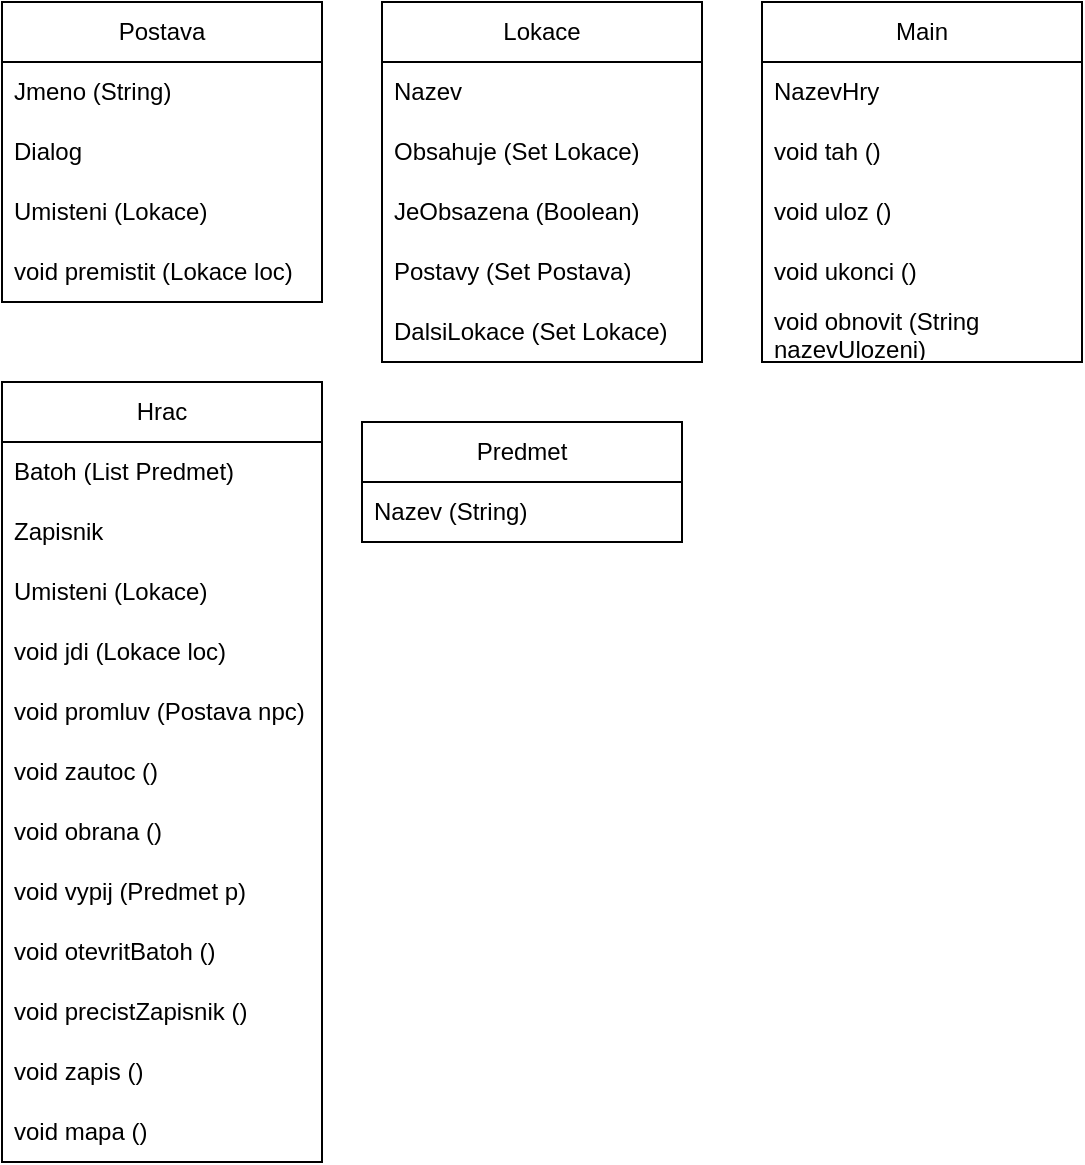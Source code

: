 <mxfile version="24.3.1" type="github">
  <diagram name="Page-1" id="Lb8H4rVhDNsZiXwEESoQ">
    <mxGraphModel dx="870" dy="561" grid="1" gridSize="10" guides="1" tooltips="1" connect="1" arrows="1" fold="1" page="1" pageScale="1" pageWidth="827" pageHeight="1169" math="0" shadow="0">
      <root>
        <mxCell id="0" />
        <mxCell id="1" parent="0" />
        <mxCell id="WSqWYJ8pf89j_ZCo7M6G-2" value="Postava" style="swimlane;fontStyle=0;childLayout=stackLayout;horizontal=1;startSize=30;horizontalStack=0;resizeParent=1;resizeParentMax=0;resizeLast=0;collapsible=1;marginBottom=0;whiteSpace=wrap;html=1;" vertex="1" parent="1">
          <mxGeometry x="90" y="180" width="160" height="150" as="geometry" />
        </mxCell>
        <mxCell id="WSqWYJ8pf89j_ZCo7M6G-3" value="Jmeno (String)" style="text;strokeColor=none;fillColor=none;align=left;verticalAlign=middle;spacingLeft=4;spacingRight=4;overflow=hidden;points=[[0,0.5],[1,0.5]];portConstraint=eastwest;rotatable=0;whiteSpace=wrap;html=1;" vertex="1" parent="WSqWYJ8pf89j_ZCo7M6G-2">
          <mxGeometry y="30" width="160" height="30" as="geometry" />
        </mxCell>
        <mxCell id="WSqWYJ8pf89j_ZCo7M6G-4" value="Dialog" style="text;strokeColor=none;fillColor=none;align=left;verticalAlign=middle;spacingLeft=4;spacingRight=4;overflow=hidden;points=[[0,0.5],[1,0.5]];portConstraint=eastwest;rotatable=0;whiteSpace=wrap;html=1;" vertex="1" parent="WSqWYJ8pf89j_ZCo7M6G-2">
          <mxGeometry y="60" width="160" height="30" as="geometry" />
        </mxCell>
        <mxCell id="WSqWYJ8pf89j_ZCo7M6G-24" value="Umisteni (Lokace)" style="text;strokeColor=none;fillColor=none;align=left;verticalAlign=middle;spacingLeft=4;spacingRight=4;overflow=hidden;points=[[0,0.5],[1,0.5]];portConstraint=eastwest;rotatable=0;whiteSpace=wrap;html=1;" vertex="1" parent="WSqWYJ8pf89j_ZCo7M6G-2">
          <mxGeometry y="90" width="160" height="30" as="geometry" />
        </mxCell>
        <mxCell id="WSqWYJ8pf89j_ZCo7M6G-15" value="void premistit (Lokace loc)" style="text;strokeColor=none;fillColor=none;align=left;verticalAlign=middle;spacingLeft=4;spacingRight=4;overflow=hidden;points=[[0,0.5],[1,0.5]];portConstraint=eastwest;rotatable=0;whiteSpace=wrap;html=1;" vertex="1" parent="WSqWYJ8pf89j_ZCo7M6G-2">
          <mxGeometry y="120" width="160" height="30" as="geometry" />
        </mxCell>
        <mxCell id="WSqWYJ8pf89j_ZCo7M6G-6" value="Lokace" style="swimlane;fontStyle=0;childLayout=stackLayout;horizontal=1;startSize=30;horizontalStack=0;resizeParent=1;resizeParentMax=0;resizeLast=0;collapsible=1;marginBottom=0;whiteSpace=wrap;html=1;resizable=1;resizeWidth=1;resizeHeight=1;" vertex="1" parent="1">
          <mxGeometry x="280" y="180" width="160" height="180" as="geometry">
            <mxRectangle x="280" y="180" width="80" height="30" as="alternateBounds" />
          </mxGeometry>
        </mxCell>
        <mxCell id="WSqWYJ8pf89j_ZCo7M6G-7" value="Nazev" style="text;strokeColor=none;fillColor=none;align=left;verticalAlign=middle;spacingLeft=4;spacingRight=4;overflow=hidden;points=[[0,0.5],[1,0.5]];portConstraint=eastwest;rotatable=0;whiteSpace=wrap;html=1;" vertex="1" parent="WSqWYJ8pf89j_ZCo7M6G-6">
          <mxGeometry y="30" width="160" height="30" as="geometry" />
        </mxCell>
        <mxCell id="WSqWYJ8pf89j_ZCo7M6G-8" value="Obsahuje (Set Lokace)" style="text;strokeColor=none;fillColor=none;align=left;verticalAlign=middle;spacingLeft=4;spacingRight=4;overflow=hidden;points=[[0,0.5],[1,0.5]];portConstraint=eastwest;rotatable=0;whiteSpace=wrap;html=1;" vertex="1" parent="WSqWYJ8pf89j_ZCo7M6G-6">
          <mxGeometry y="60" width="160" height="30" as="geometry" />
        </mxCell>
        <mxCell id="WSqWYJ8pf89j_ZCo7M6G-13" value="JeObsazena (Boolean)" style="text;strokeColor=none;fillColor=none;align=left;verticalAlign=middle;spacingLeft=4;spacingRight=4;overflow=hidden;points=[[0,0.5],[1,0.5]];portConstraint=eastwest;rotatable=0;whiteSpace=wrap;html=1;resizable=1;" vertex="1" parent="WSqWYJ8pf89j_ZCo7M6G-6">
          <mxGeometry y="90" width="160" height="30" as="geometry" />
        </mxCell>
        <mxCell id="WSqWYJ8pf89j_ZCo7M6G-14" value="Postavy (Set Postava)" style="text;strokeColor=none;fillColor=none;align=left;verticalAlign=middle;spacingLeft=4;spacingRight=4;overflow=hidden;points=[[0,0.5],[1,0.5]];portConstraint=eastwest;rotatable=0;whiteSpace=wrap;html=1;resizable=1;" vertex="1" parent="WSqWYJ8pf89j_ZCo7M6G-6">
          <mxGeometry y="120" width="160" height="30" as="geometry" />
        </mxCell>
        <mxCell id="WSqWYJ8pf89j_ZCo7M6G-9" value="DalsiLokace (Set Lokace)" style="text;strokeColor=none;fillColor=none;align=left;verticalAlign=middle;spacingLeft=4;spacingRight=4;overflow=hidden;points=[[0,0.5],[1,0.5]];portConstraint=eastwest;rotatable=0;whiteSpace=wrap;html=1;resizable=1;" vertex="1" parent="WSqWYJ8pf89j_ZCo7M6G-6">
          <mxGeometry y="150" width="160" height="30" as="geometry" />
        </mxCell>
        <mxCell id="WSqWYJ8pf89j_ZCo7M6G-16" value="Hrac" style="swimlane;fontStyle=0;childLayout=stackLayout;horizontal=1;startSize=30;horizontalStack=0;resizeParent=1;resizeParentMax=0;resizeLast=0;collapsible=1;marginBottom=0;whiteSpace=wrap;html=1;" vertex="1" parent="1">
          <mxGeometry x="90" y="370" width="160" height="390" as="geometry" />
        </mxCell>
        <mxCell id="WSqWYJ8pf89j_ZCo7M6G-17" value="Batoh (List Predmet)" style="text;strokeColor=none;fillColor=none;align=left;verticalAlign=middle;spacingLeft=4;spacingRight=4;overflow=hidden;points=[[0,0.5],[1,0.5]];portConstraint=eastwest;rotatable=0;whiteSpace=wrap;html=1;" vertex="1" parent="WSqWYJ8pf89j_ZCo7M6G-16">
          <mxGeometry y="30" width="160" height="30" as="geometry" />
        </mxCell>
        <mxCell id="WSqWYJ8pf89j_ZCo7M6G-18" value="Zapisnik" style="text;strokeColor=none;fillColor=none;align=left;verticalAlign=middle;spacingLeft=4;spacingRight=4;overflow=hidden;points=[[0,0.5],[1,0.5]];portConstraint=eastwest;rotatable=0;whiteSpace=wrap;html=1;" vertex="1" parent="WSqWYJ8pf89j_ZCo7M6G-16">
          <mxGeometry y="60" width="160" height="30" as="geometry" />
        </mxCell>
        <mxCell id="WSqWYJ8pf89j_ZCo7M6G-19" value="Umisteni (Lokace)" style="text;strokeColor=none;fillColor=none;align=left;verticalAlign=middle;spacingLeft=4;spacingRight=4;overflow=hidden;points=[[0,0.5],[1,0.5]];portConstraint=eastwest;rotatable=0;whiteSpace=wrap;html=1;" vertex="1" parent="WSqWYJ8pf89j_ZCo7M6G-16">
          <mxGeometry y="90" width="160" height="30" as="geometry" />
        </mxCell>
        <mxCell id="WSqWYJ8pf89j_ZCo7M6G-25" value="void jdi (Lokace loc)" style="text;strokeColor=none;fillColor=none;align=left;verticalAlign=middle;spacingLeft=4;spacingRight=4;overflow=hidden;points=[[0,0.5],[1,0.5]];portConstraint=eastwest;rotatable=0;whiteSpace=wrap;html=1;" vertex="1" parent="WSqWYJ8pf89j_ZCo7M6G-16">
          <mxGeometry y="120" width="160" height="30" as="geometry" />
        </mxCell>
        <mxCell id="WSqWYJ8pf89j_ZCo7M6G-26" value="void promluv (Postava npc)&lt;span style=&quot;color: rgba(0, 0, 0, 0); font-family: monospace; font-size: 0px; text-wrap: nowrap;&quot;&gt;%3CmxGraphModel%3E%3Croot%3E%3CmxCell%20id%3D%220%22%2F%3E%3CmxCell%20id%3D%221%22%20parent%3D%220%22%2F%3E%3CmxCell%20id%3D%222%22%20value%3D%22void%20jdi%20(Lokace%20loc)%22%20style%3D%22text%3BstrokeColor%3Dnone%3BfillColor%3Dnone%3Balign%3Dleft%3BverticalAlign%3Dmiddle%3BspacingLeft%3D4%3BspacingRight%3D4%3Boverflow%3Dhidden%3Bpoints%3D%5B%5B0%2C0.5%5D%2C%5B1%2C0.5%5D%5D%3BportConstraint%3Deastwest%3Brotatable%3D0%3BwhiteSpace%3Dwrap%3Bhtml%3D1%3B%22%20vertex%3D%221%22%20parent%3D%221%22%3E%3CmxGeometry%20x%3D%2290%22%20y%3D%22490%22%20width%3D%22160%22%20height%3D%2230%22%20as%3D%22geometry%22%2F%3E%3C%2FmxCell%3E%3C%2Froot%3E%3C%2FmxGraphModel%3E&lt;/span&gt;" style="text;strokeColor=none;fillColor=none;align=left;verticalAlign=middle;spacingLeft=4;spacingRight=4;overflow=hidden;points=[[0,0.5],[1,0.5]];portConstraint=eastwest;rotatable=0;whiteSpace=wrap;html=1;" vertex="1" parent="WSqWYJ8pf89j_ZCo7M6G-16">
          <mxGeometry y="150" width="160" height="30" as="geometry" />
        </mxCell>
        <mxCell id="WSqWYJ8pf89j_ZCo7M6G-27" value="void zautoc ()" style="text;strokeColor=none;fillColor=none;align=left;verticalAlign=middle;spacingLeft=4;spacingRight=4;overflow=hidden;points=[[0,0.5],[1,0.5]];portConstraint=eastwest;rotatable=0;whiteSpace=wrap;html=1;" vertex="1" parent="WSqWYJ8pf89j_ZCo7M6G-16">
          <mxGeometry y="180" width="160" height="30" as="geometry" />
        </mxCell>
        <mxCell id="WSqWYJ8pf89j_ZCo7M6G-28" value="void obrana ()" style="text;strokeColor=none;fillColor=none;align=left;verticalAlign=middle;spacingLeft=4;spacingRight=4;overflow=hidden;points=[[0,0.5],[1,0.5]];portConstraint=eastwest;rotatable=0;whiteSpace=wrap;html=1;" vertex="1" parent="WSqWYJ8pf89j_ZCo7M6G-16">
          <mxGeometry y="210" width="160" height="30" as="geometry" />
        </mxCell>
        <mxCell id="WSqWYJ8pf89j_ZCo7M6G-29" value="void vypij (Predmet p)" style="text;strokeColor=none;fillColor=none;align=left;verticalAlign=middle;spacingLeft=4;spacingRight=4;overflow=hidden;points=[[0,0.5],[1,0.5]];portConstraint=eastwest;rotatable=0;whiteSpace=wrap;html=1;" vertex="1" parent="WSqWYJ8pf89j_ZCo7M6G-16">
          <mxGeometry y="240" width="160" height="30" as="geometry" />
        </mxCell>
        <mxCell id="WSqWYJ8pf89j_ZCo7M6G-31" value="void otevritBatoh ()" style="text;strokeColor=none;fillColor=none;align=left;verticalAlign=middle;spacingLeft=4;spacingRight=4;overflow=hidden;points=[[0,0.5],[1,0.5]];portConstraint=eastwest;rotatable=0;whiteSpace=wrap;html=1;" vertex="1" parent="WSqWYJ8pf89j_ZCo7M6G-16">
          <mxGeometry y="270" width="160" height="30" as="geometry" />
        </mxCell>
        <mxCell id="WSqWYJ8pf89j_ZCo7M6G-30" value="void precistZapisnik&lt;span style=&quot;color: rgba(0, 0, 0, 0); font-family: monospace; font-size: 0px; text-wrap: nowrap;&quot;&gt;%3CmxGraphModel%3E%3Croot%3E%3CmxCell%20id%3D%220%22%2F%3E%3CmxCell%20id%3D%221%22%20parent%3D%220%22%2F%3E%3CmxCell%20id%3D%222%22%20value%3D%22void%20otevritBatoh%20()%22%20style%3D%22text%3BstrokeColor%3Dnone%3BfillColor%3Dnone%3Balign%3Dleft%3BverticalAlign%3Dmiddle%3BspacingLeft%3D4%3BspacingRight%3D4%3Boverflow%3Dhidden%3Bpoints%3D%5B%5B0%2C0.5%5D%2C%5B1%2C0.5%5D%5D%3BportConstraint%3Deastwest%3Brotatable%3D0%3BwhiteSpace%3Dwrap%3Bhtml%3D1%3B%22%20vertex%3D%221%22%20parent%3D%221%22%3E%3CmxGeometry%20x%3D%2290%22%20y%3D%22640%22%20width%3D%22160%22%20height%3D%2230%22%20as%3D%22geometry%22%2F%3E%3C%2FmxCell%3E%3C%2Froot%3E%3C%2FmxGraphModel%3E&lt;/span&gt;&amp;nbsp;()" style="text;strokeColor=none;fillColor=none;align=left;verticalAlign=middle;spacingLeft=4;spacingRight=4;overflow=hidden;points=[[0,0.5],[1,0.5]];portConstraint=eastwest;rotatable=0;whiteSpace=wrap;html=1;" vertex="1" parent="WSqWYJ8pf89j_ZCo7M6G-16">
          <mxGeometry y="300" width="160" height="30" as="geometry" />
        </mxCell>
        <mxCell id="WSqWYJ8pf89j_ZCo7M6G-32" value="void zapis ()" style="text;strokeColor=none;fillColor=none;align=left;verticalAlign=middle;spacingLeft=4;spacingRight=4;overflow=hidden;points=[[0,0.5],[1,0.5]];portConstraint=eastwest;rotatable=0;whiteSpace=wrap;html=1;" vertex="1" parent="WSqWYJ8pf89j_ZCo7M6G-16">
          <mxGeometry y="330" width="160" height="30" as="geometry" />
        </mxCell>
        <mxCell id="WSqWYJ8pf89j_ZCo7M6G-33" value="void mapa ()" style="text;strokeColor=none;fillColor=none;align=left;verticalAlign=middle;spacingLeft=4;spacingRight=4;overflow=hidden;points=[[0,0.5],[1,0.5]];portConstraint=eastwest;rotatable=0;whiteSpace=wrap;html=1;" vertex="1" parent="WSqWYJ8pf89j_ZCo7M6G-16">
          <mxGeometry y="360" width="160" height="30" as="geometry" />
        </mxCell>
        <mxCell id="WSqWYJ8pf89j_ZCo7M6G-20" value="Predmet" style="swimlane;fontStyle=0;childLayout=stackLayout;horizontal=1;startSize=30;horizontalStack=0;resizeParent=1;resizeParentMax=0;resizeLast=0;collapsible=1;marginBottom=0;whiteSpace=wrap;html=1;" vertex="1" parent="1">
          <mxGeometry x="270" y="390" width="160" height="60" as="geometry" />
        </mxCell>
        <mxCell id="WSqWYJ8pf89j_ZCo7M6G-21" value="Nazev (String)" style="text;strokeColor=none;fillColor=none;align=left;verticalAlign=middle;spacingLeft=4;spacingRight=4;overflow=hidden;points=[[0,0.5],[1,0.5]];portConstraint=eastwest;rotatable=0;whiteSpace=wrap;html=1;" vertex="1" parent="WSqWYJ8pf89j_ZCo7M6G-20">
          <mxGeometry y="30" width="160" height="30" as="geometry" />
        </mxCell>
        <mxCell id="WSqWYJ8pf89j_ZCo7M6G-35" value="Main" style="swimlane;fontStyle=0;childLayout=stackLayout;horizontal=1;startSize=30;horizontalStack=0;resizeParent=1;resizeParentMax=0;resizeLast=0;collapsible=1;marginBottom=0;whiteSpace=wrap;html=1;" vertex="1" parent="1">
          <mxGeometry x="470" y="180" width="160" height="180" as="geometry" />
        </mxCell>
        <mxCell id="WSqWYJ8pf89j_ZCo7M6G-36" value="NazevHry" style="text;strokeColor=none;fillColor=none;align=left;verticalAlign=middle;spacingLeft=4;spacingRight=4;overflow=hidden;points=[[0,0.5],[1,0.5]];portConstraint=eastwest;rotatable=0;whiteSpace=wrap;html=1;" vertex="1" parent="WSqWYJ8pf89j_ZCo7M6G-35">
          <mxGeometry y="30" width="160" height="30" as="geometry" />
        </mxCell>
        <mxCell id="WSqWYJ8pf89j_ZCo7M6G-37" value="void tah ()" style="text;strokeColor=none;fillColor=none;align=left;verticalAlign=middle;spacingLeft=4;spacingRight=4;overflow=hidden;points=[[0,0.5],[1,0.5]];portConstraint=eastwest;rotatable=0;whiteSpace=wrap;html=1;" vertex="1" parent="WSqWYJ8pf89j_ZCo7M6G-35">
          <mxGeometry y="60" width="160" height="30" as="geometry" />
        </mxCell>
        <mxCell id="WSqWYJ8pf89j_ZCo7M6G-40" value="void uloz ()" style="text;strokeColor=none;fillColor=none;align=left;verticalAlign=middle;spacingLeft=4;spacingRight=4;overflow=hidden;points=[[0,0.5],[1,0.5]];portConstraint=eastwest;rotatable=0;whiteSpace=wrap;html=1;" vertex="1" parent="WSqWYJ8pf89j_ZCo7M6G-35">
          <mxGeometry y="90" width="160" height="30" as="geometry" />
        </mxCell>
        <mxCell id="WSqWYJ8pf89j_ZCo7M6G-41" value="void ukonci ()" style="text;strokeColor=none;fillColor=none;align=left;verticalAlign=middle;spacingLeft=4;spacingRight=4;overflow=hidden;points=[[0,0.5],[1,0.5]];portConstraint=eastwest;rotatable=0;whiteSpace=wrap;html=1;" vertex="1" parent="WSqWYJ8pf89j_ZCo7M6G-35">
          <mxGeometry y="120" width="160" height="30" as="geometry" />
        </mxCell>
        <mxCell id="WSqWYJ8pf89j_ZCo7M6G-42" value="void obnovit (String nazevUlozeni)" style="text;strokeColor=none;fillColor=none;align=left;verticalAlign=middle;spacingLeft=4;spacingRight=4;overflow=hidden;points=[[0,0.5],[1,0.5]];portConstraint=eastwest;rotatable=0;whiteSpace=wrap;html=1;" vertex="1" parent="WSqWYJ8pf89j_ZCo7M6G-35">
          <mxGeometry y="150" width="160" height="30" as="geometry" />
        </mxCell>
      </root>
    </mxGraphModel>
  </diagram>
</mxfile>
